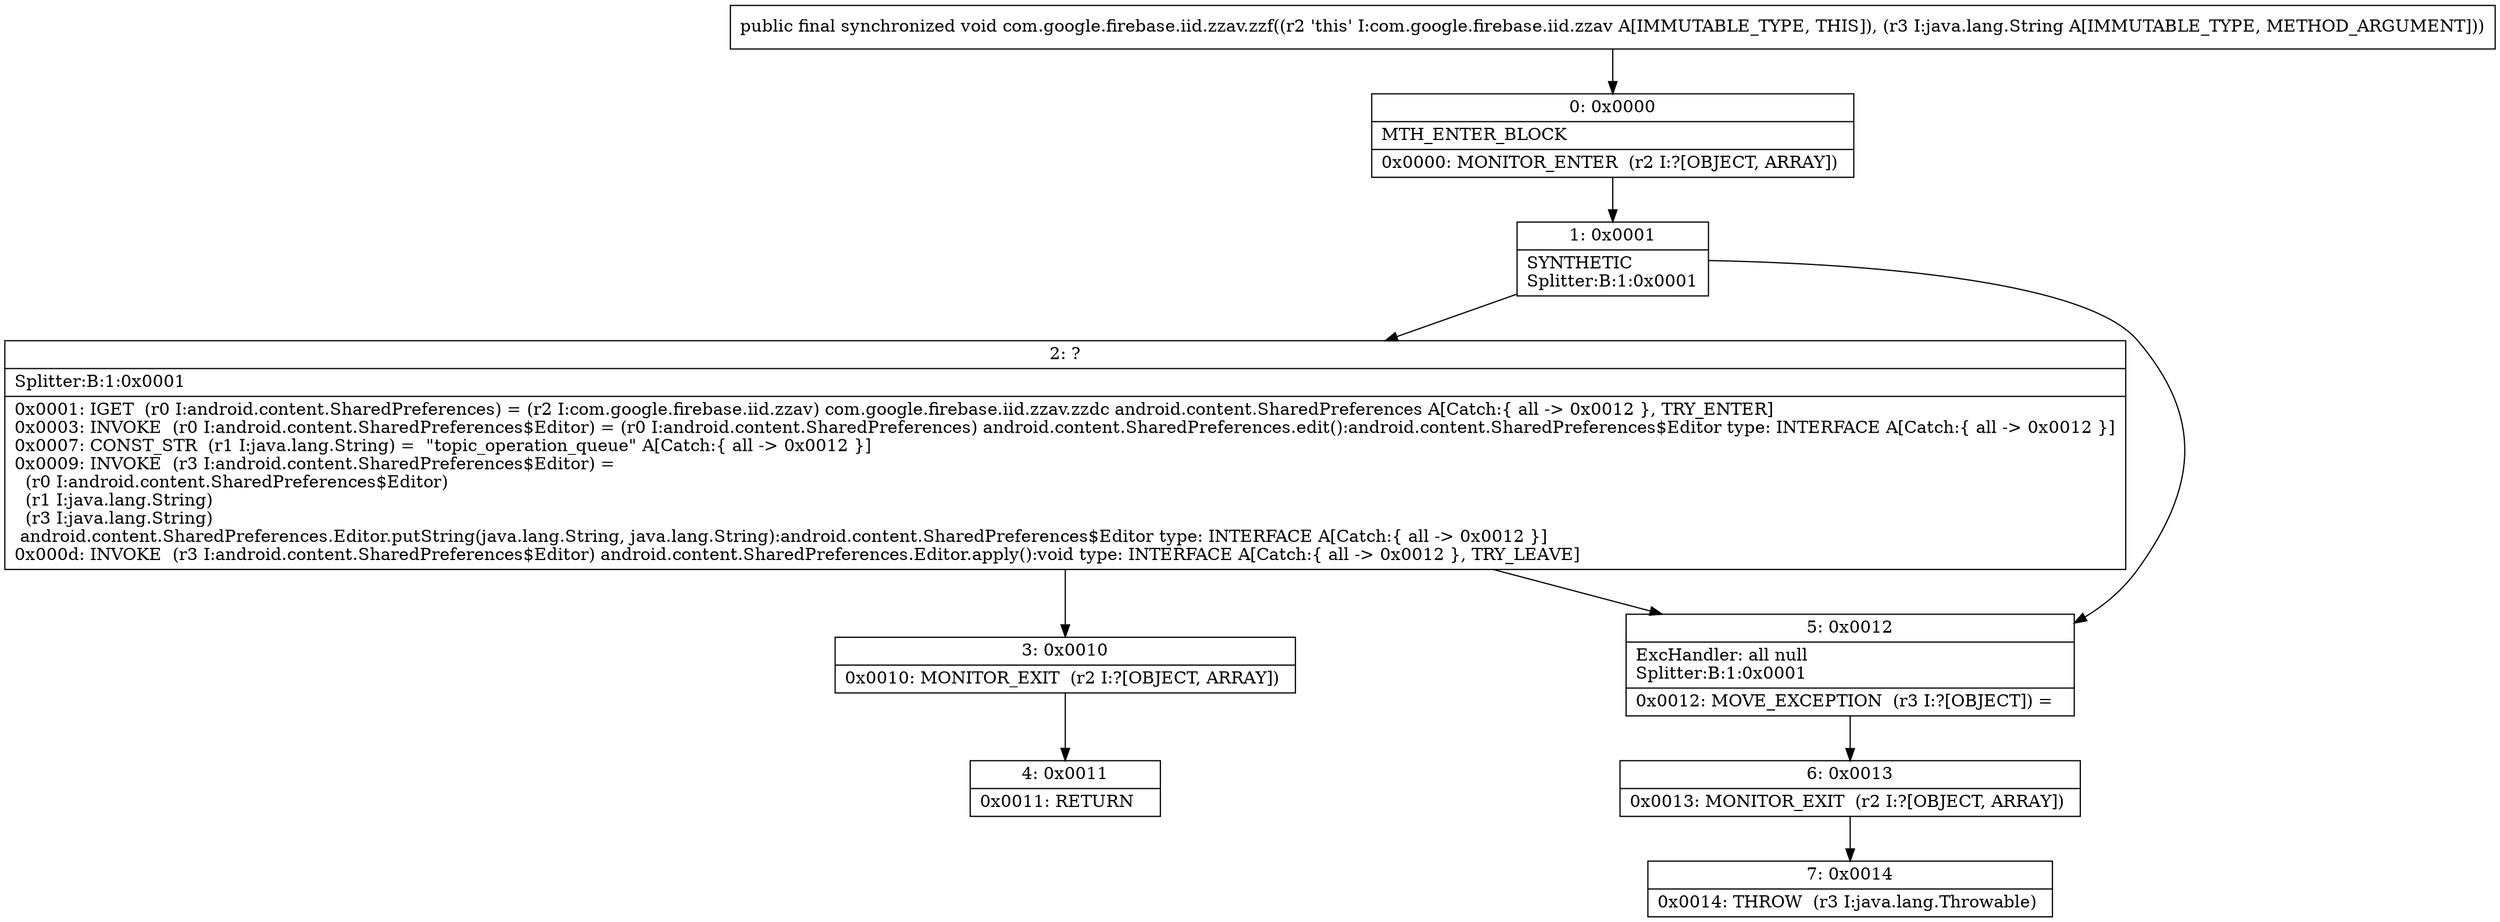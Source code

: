 digraph "CFG forcom.google.firebase.iid.zzav.zzf(Ljava\/lang\/String;)V" {
Node_0 [shape=record,label="{0\:\ 0x0000|MTH_ENTER_BLOCK\l|0x0000: MONITOR_ENTER  (r2 I:?[OBJECT, ARRAY]) \l}"];
Node_1 [shape=record,label="{1\:\ 0x0001|SYNTHETIC\lSplitter:B:1:0x0001\l}"];
Node_2 [shape=record,label="{2\:\ ?|Splitter:B:1:0x0001\l|0x0001: IGET  (r0 I:android.content.SharedPreferences) = (r2 I:com.google.firebase.iid.zzav) com.google.firebase.iid.zzav.zzdc android.content.SharedPreferences A[Catch:\{ all \-\> 0x0012 \}, TRY_ENTER]\l0x0003: INVOKE  (r0 I:android.content.SharedPreferences$Editor) = (r0 I:android.content.SharedPreferences) android.content.SharedPreferences.edit():android.content.SharedPreferences$Editor type: INTERFACE A[Catch:\{ all \-\> 0x0012 \}]\l0x0007: CONST_STR  (r1 I:java.lang.String) =  \"topic_operation_queue\" A[Catch:\{ all \-\> 0x0012 \}]\l0x0009: INVOKE  (r3 I:android.content.SharedPreferences$Editor) = \l  (r0 I:android.content.SharedPreferences$Editor)\l  (r1 I:java.lang.String)\l  (r3 I:java.lang.String)\l android.content.SharedPreferences.Editor.putString(java.lang.String, java.lang.String):android.content.SharedPreferences$Editor type: INTERFACE A[Catch:\{ all \-\> 0x0012 \}]\l0x000d: INVOKE  (r3 I:android.content.SharedPreferences$Editor) android.content.SharedPreferences.Editor.apply():void type: INTERFACE A[Catch:\{ all \-\> 0x0012 \}, TRY_LEAVE]\l}"];
Node_3 [shape=record,label="{3\:\ 0x0010|0x0010: MONITOR_EXIT  (r2 I:?[OBJECT, ARRAY]) \l}"];
Node_4 [shape=record,label="{4\:\ 0x0011|0x0011: RETURN   \l}"];
Node_5 [shape=record,label="{5\:\ 0x0012|ExcHandler: all null\lSplitter:B:1:0x0001\l|0x0012: MOVE_EXCEPTION  (r3 I:?[OBJECT]) =  \l}"];
Node_6 [shape=record,label="{6\:\ 0x0013|0x0013: MONITOR_EXIT  (r2 I:?[OBJECT, ARRAY]) \l}"];
Node_7 [shape=record,label="{7\:\ 0x0014|0x0014: THROW  (r3 I:java.lang.Throwable) \l}"];
MethodNode[shape=record,label="{public final synchronized void com.google.firebase.iid.zzav.zzf((r2 'this' I:com.google.firebase.iid.zzav A[IMMUTABLE_TYPE, THIS]), (r3 I:java.lang.String A[IMMUTABLE_TYPE, METHOD_ARGUMENT])) }"];
MethodNode -> Node_0;
Node_0 -> Node_1;
Node_1 -> Node_2;
Node_1 -> Node_5;
Node_2 -> Node_3;
Node_2 -> Node_5;
Node_3 -> Node_4;
Node_5 -> Node_6;
Node_6 -> Node_7;
}

